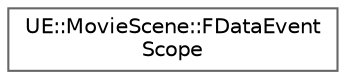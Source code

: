 digraph "Graphical Class Hierarchy"
{
 // INTERACTIVE_SVG=YES
 // LATEX_PDF_SIZE
  bgcolor="transparent";
  edge [fontname=Helvetica,fontsize=10,labelfontname=Helvetica,labelfontsize=10];
  node [fontname=Helvetica,fontsize=10,shape=box,height=0.2,width=0.4];
  rankdir="LR";
  Node0 [id="Node000000",label="UE::MovieScene::FDataEvent\lScope",height=0.2,width=0.4,color="grey40", fillcolor="white", style="filled",URL="$d2/d52/structUE_1_1MovieScene_1_1FDataEventScope.html",tooltip=" "];
}
